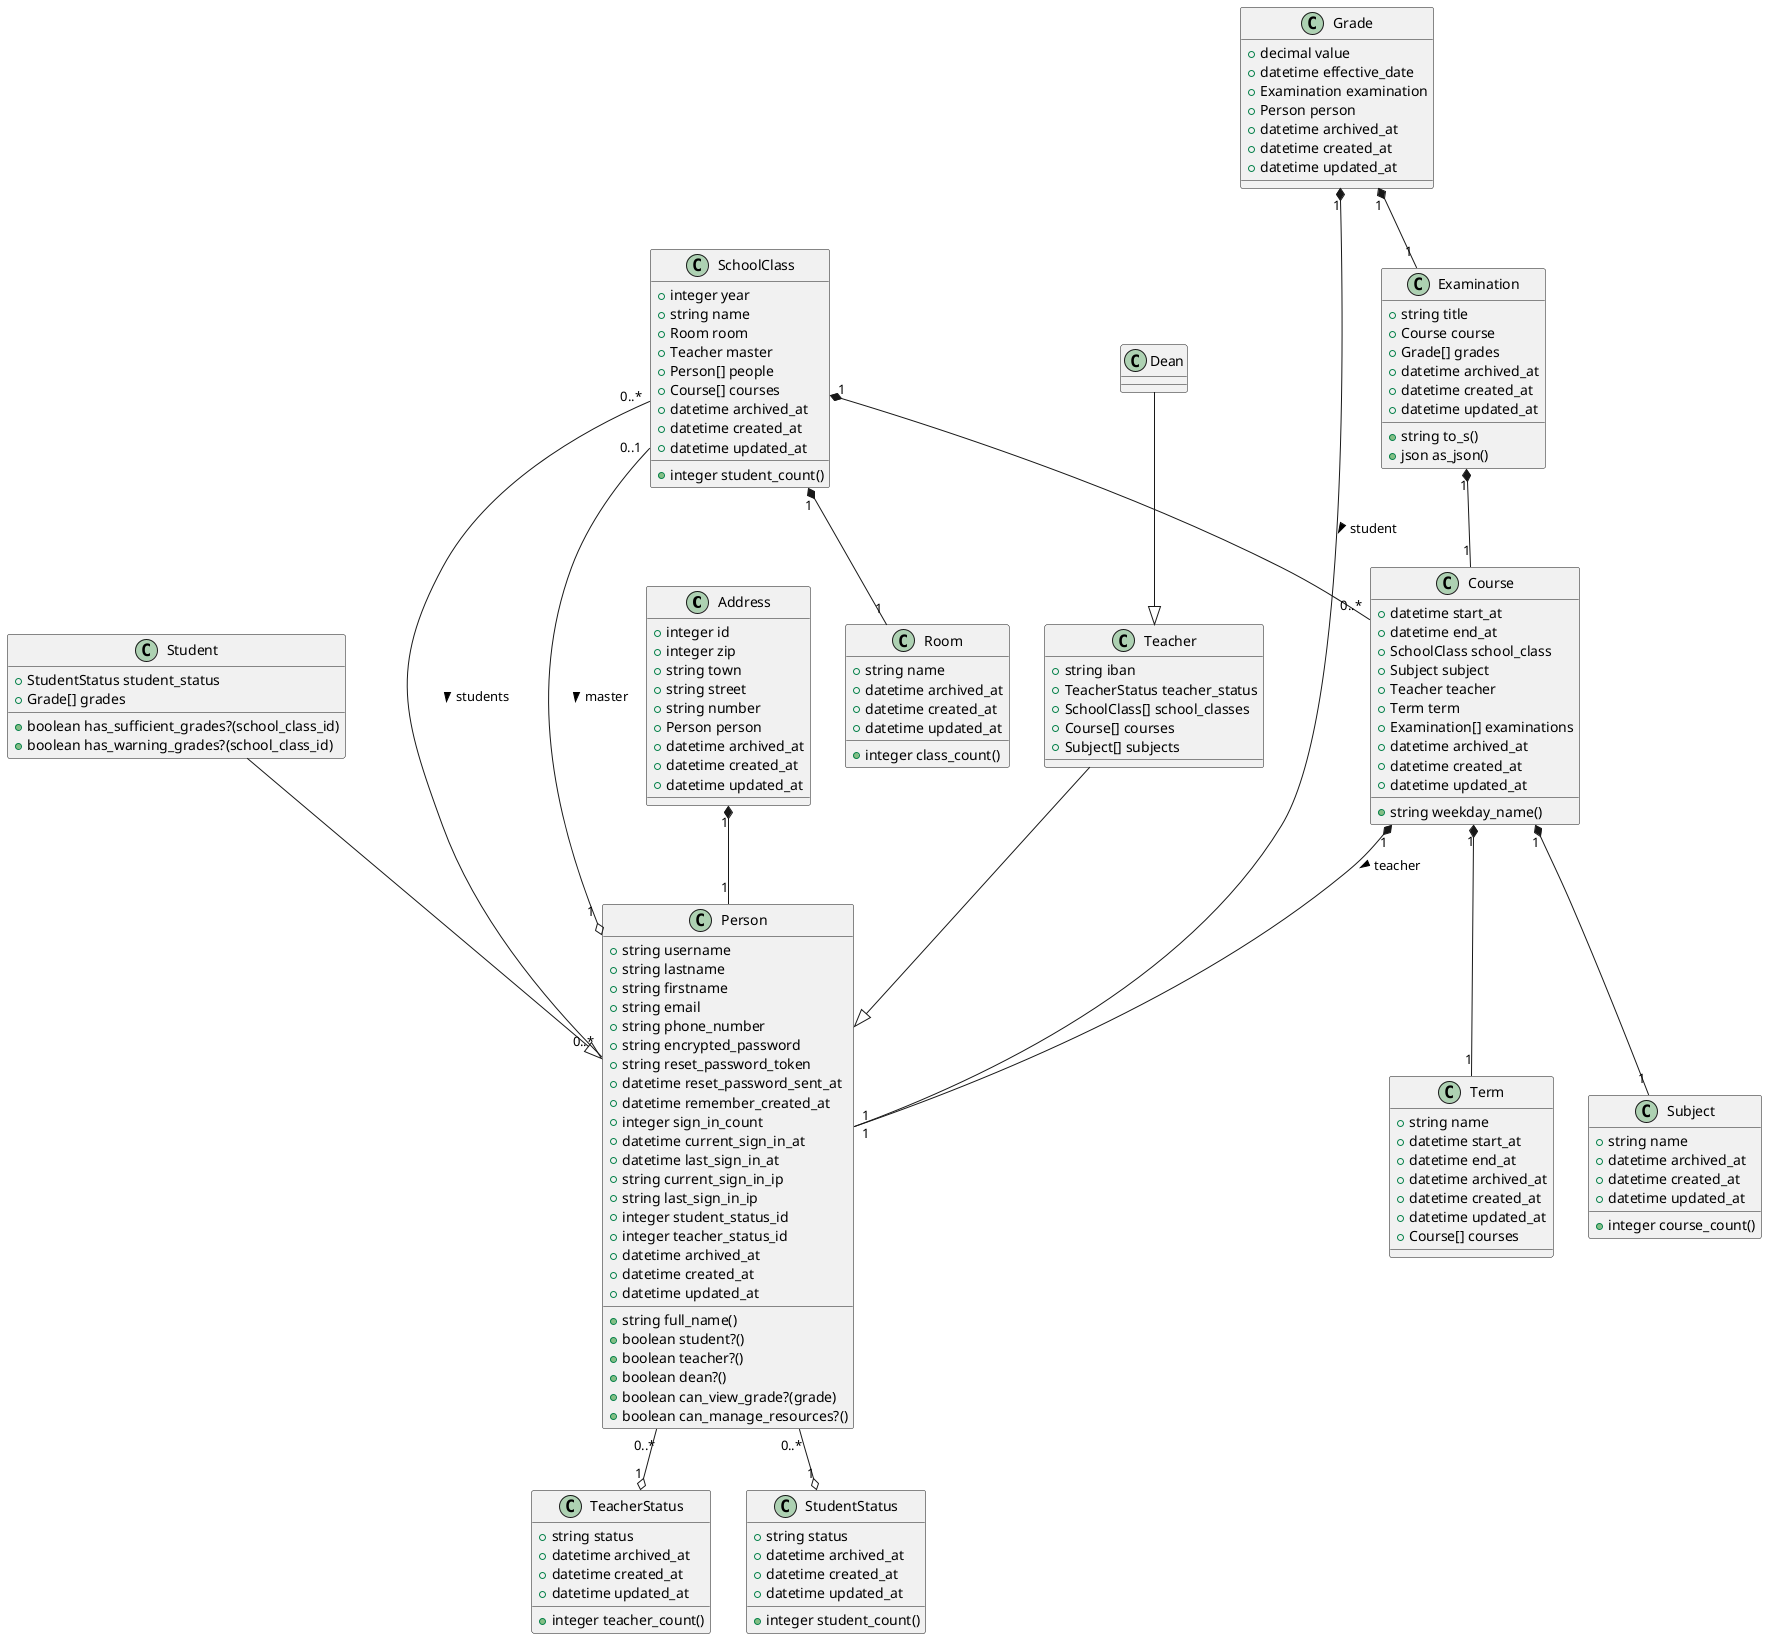 @startuml

class Address {
  +integer id
  +integer zip
  +string town
  +string street
  +string number
  +Person person
  +datetime archived_at
  +datetime created_at
  +datetime updated_at
}

class Person {
  +string username
  +string lastname
  +string firstname
  +string email
  +string phone_number
  +string encrypted_password
  +string reset_password_token
  +datetime reset_password_sent_at
  +datetime remember_created_at
  +integer sign_in_count
  +datetime current_sign_in_at
  +datetime last_sign_in_at
  +string current_sign_in_ip
  +string last_sign_in_ip
  +integer student_status_id
  +integer teacher_status_id
  +datetime archived_at
  +datetime created_at
  +datetime updated_at
  +string full_name()
  +boolean student?()
  +boolean teacher?()
  +boolean dean?()
  +boolean can_view_grade?(grade)
  +boolean can_manage_resources?()
}

class Teacher {
  +string iban
  +TeacherStatus teacher_status
  +SchoolClass[] school_classes
  +Course[] courses
  +Subject[] subjects
}

class Dean {

}

class Student {
  +StudentStatus student_status
  +Grade[] grades
  +boolean has_sufficient_grades?(school_class_id)
  +boolean has_warning_grades?(school_class_id)
}

class SchoolClass {
  +integer year
  +string name
  +Room room
  +Teacher master
  +Person[] people
  +Course[] courses
  +datetime archived_at
  +datetime created_at
  +datetime updated_at
  +integer student_count()
}

class Course {
  +datetime start_at
  +datetime end_at
  +SchoolClass school_class
  +Subject subject
  +Teacher teacher
  +Term term
  +Examination[] examinations
  +datetime archived_at
  +datetime created_at
  +datetime updated_at
  +string weekday_name()
}

class Subject {
  +string name
  +datetime archived_at
  +datetime created_at
  +datetime updated_at
  +integer course_count()
}

class Term {
  +string name
  +datetime start_at
  +datetime end_at
  +datetime archived_at
  +datetime created_at
  +datetime updated_at
  +Course[] courses
}

class Examination {
  +string title
  +Course course
  +Grade[] grades
  +datetime archived_at
  +datetime created_at
  +datetime updated_at
  +string to_s()
  +json as_json()
}

class Grade {
  +decimal value
  +datetime effective_date
  +Examination examination
  +Person person
  +datetime archived_at
  +datetime created_at
  +datetime updated_at
}

class Room {
  +string name
  +datetime archived_at
  +datetime created_at
  +datetime updated_at
  +integer class_count()
}

class TeacherStatus {
  +string status
  +datetime archived_at
  +datetime created_at
  +datetime updated_at
  +integer teacher_count()
}

class StudentStatus {
  +string status
  +datetime archived_at
  +datetime created_at
  +datetime updated_at
  +integer student_count()
}

' Relationships
Address "1" *-- "1" Person
Person "0..*" --o "1" StudentStatus
Person "0..*" --o "1" TeacherStatus
SchoolClass "0..*" -- "0..*" Person: students >
SchoolClass "1" *-- "0..*" Course
SchoolClass "1" *-- "1" Room
SchoolClass "0..1" --o "1" Person: master >
Course "1" *-- "1" Subject
Course "1" *-- "1" Term
Course "1" *-- "1" Person: teacher >
Examination "1" *-- "1" Course
Grade "1" *-- "1" Examination
Grade "1" *-- "1" Person: student >
Teacher --|> Person
Student --|> Person
Dean --|> Teacher

@enduml